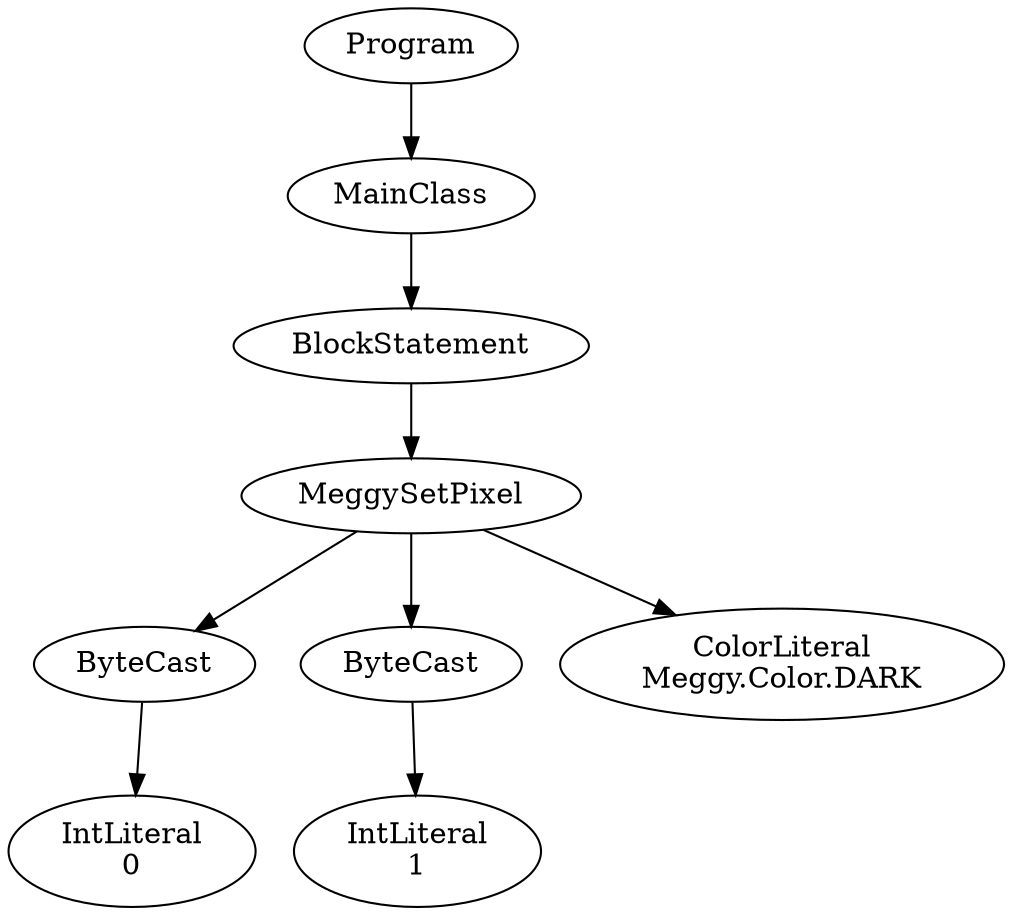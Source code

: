 digraph ASTGraph {
0 [ label="Program" ];
1 [ label="MainClass" ];
0 -> 1
2 [ label="BlockStatement" ];
1 -> 2
3 [ label="MeggySetPixel" ];
2 -> 3
4 [ label="ByteCast" ];
3 -> 4
5 [ label="IntLiteral\n0" ];
4 -> 5
6 [ label="ByteCast" ];
3 -> 6
7 [ label="IntLiteral\n1" ];
6 -> 7
8 [ label="ColorLiteral\nMeggy.Color.DARK" ];
3 -> 8
}
